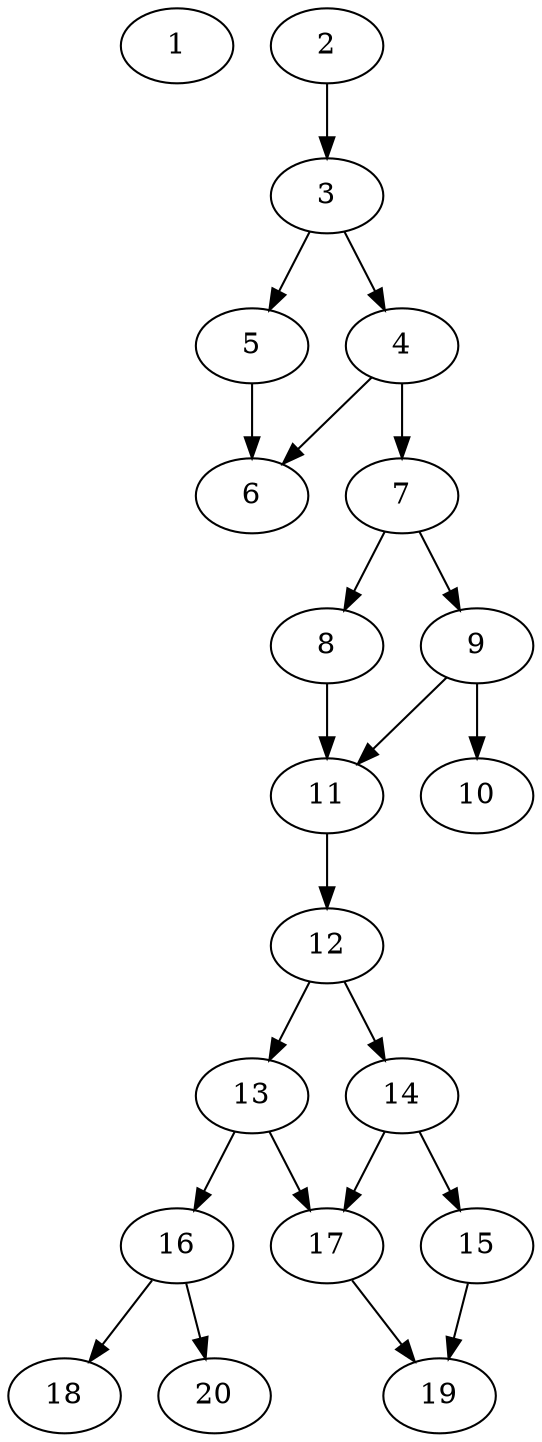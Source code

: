 // DAG automatically generated by daggen at Sat Jul 27 15:36:23 2019
// ./daggen --dot -n 20 --ccr 0.4 --fat 0.4 --regular 0.5 --density 0.7 --mindata 5242880 --maxdata 52428800 
digraph G {
  1 [size="57305600", alpha="0.02", expect_size="22922240"] 
  2 [size="93386240", alpha="0.07", expect_size="37354496"] 
  2 -> 3 [size ="37354496"]
  3 [size="64330240", alpha="0.09", expect_size="25732096"] 
  3 -> 4 [size ="25732096"]
  3 -> 5 [size ="25732096"]
  4 [size="20264960", alpha="0.03", expect_size="8105984"] 
  4 -> 6 [size ="8105984"]
  4 -> 7 [size ="8105984"]
  5 [size="68016640", alpha="0.13", expect_size="27206656"] 
  5 -> 6 [size ="27206656"]
  6 [size="33515520", alpha="0.14", expect_size="13406208"] 
  7 [size="121210880", alpha="0.15", expect_size="48484352"] 
  7 -> 8 [size ="48484352"]
  7 -> 9 [size ="48484352"]
  8 [size="33960960", alpha="0.03", expect_size="13584384"] 
  8 -> 11 [size ="13584384"]
  9 [size="72460800", alpha="0.08", expect_size="28984320"] 
  9 -> 10 [size ="28984320"]
  9 -> 11 [size ="28984320"]
  10 [size="83530240", alpha="0.18", expect_size="33412096"] 
  11 [size="73822720", alpha="0.11", expect_size="29529088"] 
  11 -> 12 [size ="29529088"]
  12 [size="82721280", alpha="0.05", expect_size="33088512"] 
  12 -> 13 [size ="33088512"]
  12 -> 14 [size ="33088512"]
  13 [size="122700800", alpha="0.15", expect_size="49080320"] 
  13 -> 16 [size ="49080320"]
  13 -> 17 [size ="49080320"]
  14 [size="60203520", alpha="0.02", expect_size="24081408"] 
  14 -> 15 [size ="24081408"]
  14 -> 17 [size ="24081408"]
  15 [size="75624960", alpha="0.04", expect_size="30249984"] 
  15 -> 19 [size ="30249984"]
  16 [size="33459200", alpha="0.10", expect_size="13383680"] 
  16 -> 18 [size ="13383680"]
  16 -> 20 [size ="13383680"]
  17 [size="113587200", alpha="0.14", expect_size="45434880"] 
  17 -> 19 [size ="45434880"]
  18 [size="84323840", alpha="0.19", expect_size="33729536"] 
  19 [size="103572480", alpha="0.10", expect_size="41428992"] 
  20 [size="31557120", alpha="0.06", expect_size="12622848"] 
}
